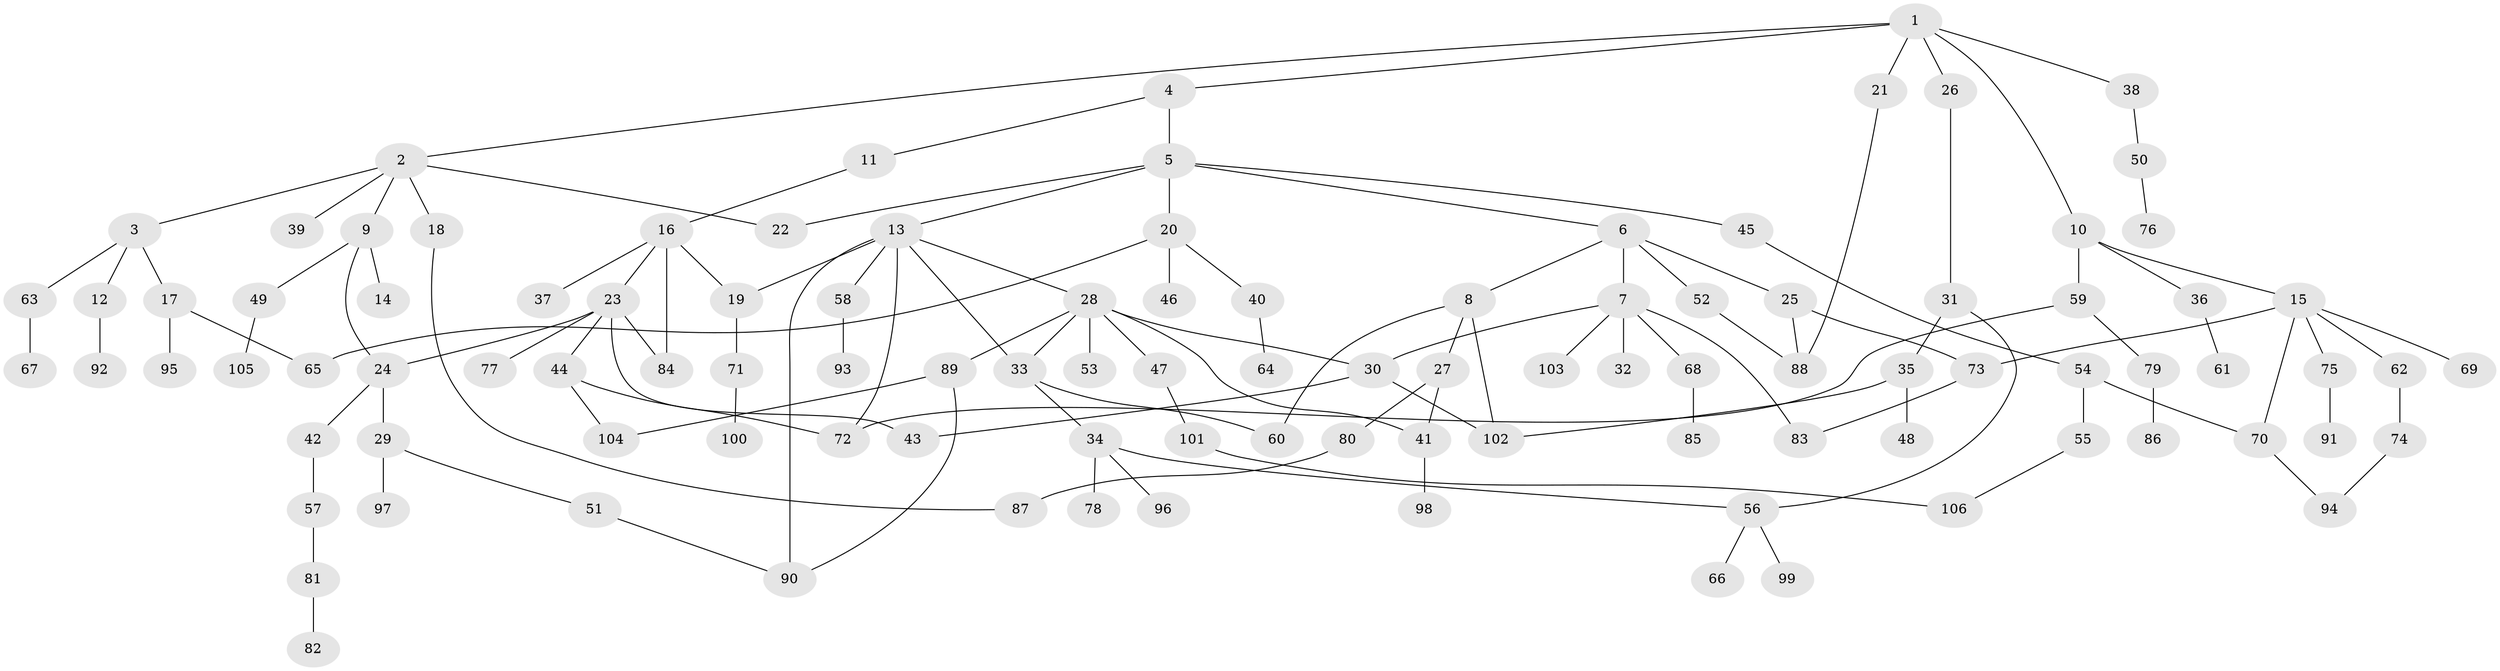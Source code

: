 // coarse degree distribution, {6: 0.04411764705882353, 8: 0.029411764705882353, 3: 0.1323529411764706, 9: 0.014705882352941176, 4: 0.10294117647058823, 1: 0.35294117647058826, 2: 0.2647058823529412, 7: 0.029411764705882353, 5: 0.029411764705882353}
// Generated by graph-tools (version 1.1) at 2025/23/03/03/25 07:23:31]
// undirected, 106 vertices, 131 edges
graph export_dot {
graph [start="1"]
  node [color=gray90,style=filled];
  1;
  2;
  3;
  4;
  5;
  6;
  7;
  8;
  9;
  10;
  11;
  12;
  13;
  14;
  15;
  16;
  17;
  18;
  19;
  20;
  21;
  22;
  23;
  24;
  25;
  26;
  27;
  28;
  29;
  30;
  31;
  32;
  33;
  34;
  35;
  36;
  37;
  38;
  39;
  40;
  41;
  42;
  43;
  44;
  45;
  46;
  47;
  48;
  49;
  50;
  51;
  52;
  53;
  54;
  55;
  56;
  57;
  58;
  59;
  60;
  61;
  62;
  63;
  64;
  65;
  66;
  67;
  68;
  69;
  70;
  71;
  72;
  73;
  74;
  75;
  76;
  77;
  78;
  79;
  80;
  81;
  82;
  83;
  84;
  85;
  86;
  87;
  88;
  89;
  90;
  91;
  92;
  93;
  94;
  95;
  96;
  97;
  98;
  99;
  100;
  101;
  102;
  103;
  104;
  105;
  106;
  1 -- 2;
  1 -- 4;
  1 -- 10;
  1 -- 21;
  1 -- 26;
  1 -- 38;
  2 -- 3;
  2 -- 9;
  2 -- 18;
  2 -- 22;
  2 -- 39;
  3 -- 12;
  3 -- 17;
  3 -- 63;
  4 -- 5;
  4 -- 11;
  5 -- 6;
  5 -- 13;
  5 -- 20;
  5 -- 45;
  5 -- 22;
  6 -- 7;
  6 -- 8;
  6 -- 25;
  6 -- 52;
  7 -- 32;
  7 -- 68;
  7 -- 83;
  7 -- 103;
  7 -- 30;
  8 -- 27;
  8 -- 60;
  8 -- 102;
  9 -- 14;
  9 -- 24;
  9 -- 49;
  10 -- 15;
  10 -- 36;
  10 -- 59;
  11 -- 16;
  12 -- 92;
  13 -- 19;
  13 -- 28;
  13 -- 33;
  13 -- 58;
  13 -- 72;
  13 -- 90;
  15 -- 62;
  15 -- 69;
  15 -- 73;
  15 -- 75;
  15 -- 70;
  16 -- 23;
  16 -- 37;
  16 -- 84;
  16 -- 19;
  17 -- 95;
  17 -- 65;
  18 -- 87;
  19 -- 71;
  20 -- 40;
  20 -- 46;
  20 -- 65;
  21 -- 88;
  23 -- 44;
  23 -- 77;
  23 -- 84;
  23 -- 24;
  23 -- 43;
  24 -- 29;
  24 -- 42;
  25 -- 88;
  25 -- 73;
  26 -- 31;
  27 -- 80;
  27 -- 41;
  28 -- 30;
  28 -- 41;
  28 -- 47;
  28 -- 53;
  28 -- 89;
  28 -- 33;
  29 -- 51;
  29 -- 97;
  30 -- 43;
  30 -- 102;
  31 -- 35;
  31 -- 56;
  33 -- 34;
  33 -- 60;
  34 -- 78;
  34 -- 96;
  34 -- 56;
  35 -- 48;
  35 -- 102;
  36 -- 61;
  38 -- 50;
  40 -- 64;
  41 -- 98;
  42 -- 57;
  44 -- 72;
  44 -- 104;
  45 -- 54;
  47 -- 101;
  49 -- 105;
  50 -- 76;
  51 -- 90;
  52 -- 88;
  54 -- 55;
  54 -- 70;
  55 -- 106;
  56 -- 66;
  56 -- 99;
  57 -- 81;
  58 -- 93;
  59 -- 79;
  59 -- 72;
  62 -- 74;
  63 -- 67;
  68 -- 85;
  70 -- 94;
  71 -- 100;
  73 -- 83;
  74 -- 94;
  75 -- 91;
  79 -- 86;
  80 -- 87;
  81 -- 82;
  89 -- 90;
  89 -- 104;
  101 -- 106;
}
